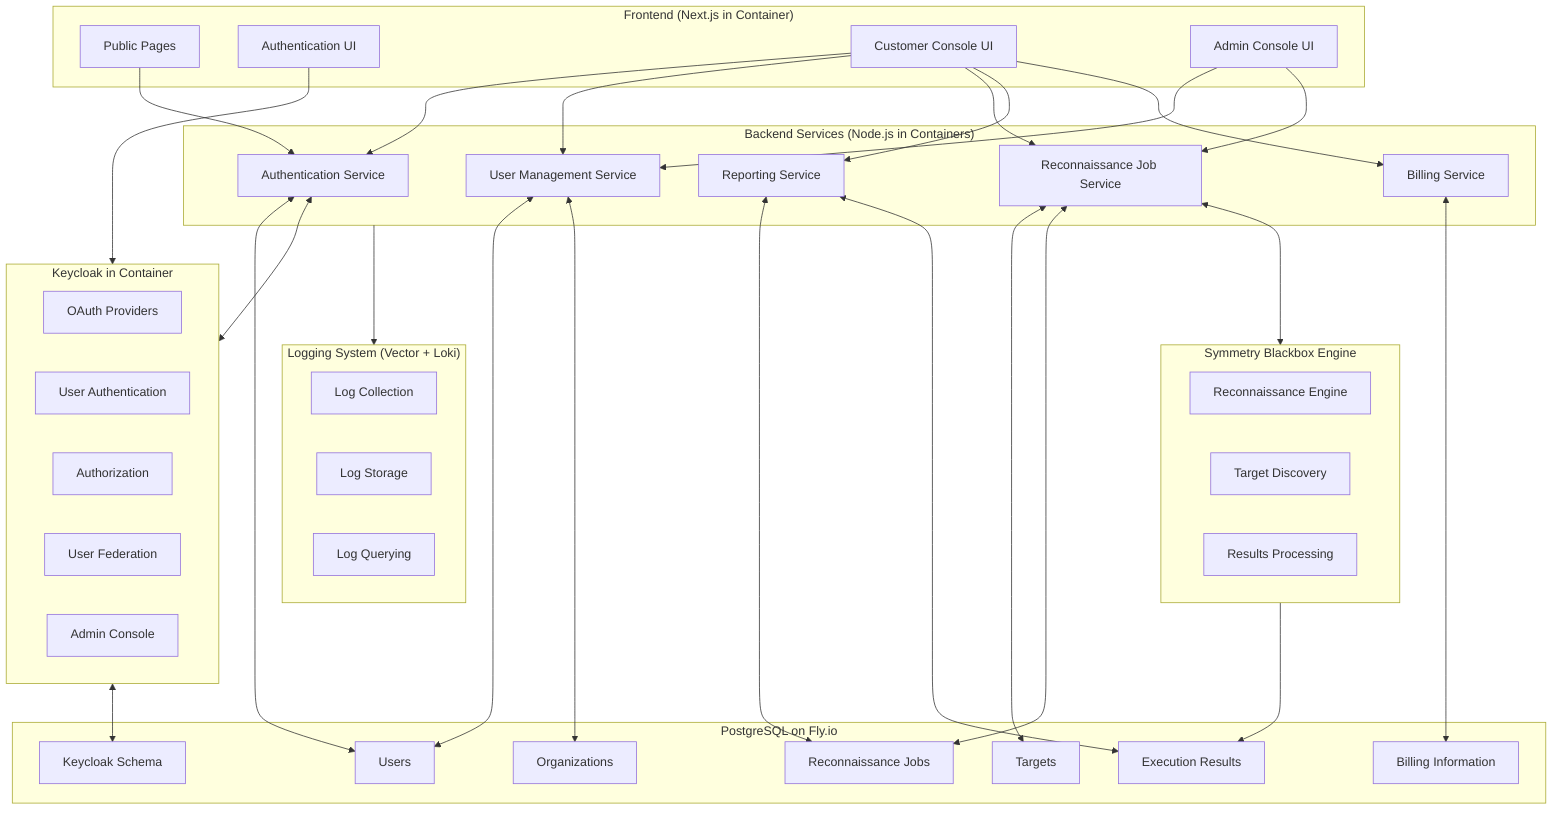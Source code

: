 graph TD
    %% Frontend Components
    subgraph Frontend["Frontend (Next.js in Container)"]
        F1[Public Pages]
        F2[Authentication UI]
        F3[Customer Console UI]
        F4[Admin Console UI]
    end
    
    %% Backend Services
    subgraph Backend["Backend Services (Node.js in Containers)"]
        B1[Authentication Service]
        B2[User Management Service]
        B3[Reconnaissance Job Service]
        B4[Reporting Service]
        B5[Billing Service]
    end
    
    %% Data Storage
    subgraph Database["PostgreSQL on Fly.io"]
        D1[Users]
        D2[Organizations]
        D3[Targets]
        D4[Reconnaissance Jobs]
        D5[Execution Results]
        D6[Billing Information]
        D7[Keycloak Schema]
    end
    
    %% Keycloak Identity Provider
    subgraph Keycloak["Keycloak in Container"]
        K1[OAuth Providers]
        K2[User Authentication]
        K3[Authorization]
        K4[User Federation]
        K5[Admin Console]
    end
    
    %% Logging System
    subgraph Logging["Logging System (Vector + Loki)"]
        L1[Log Collection]
        L2[Log Storage]
        L3[Log Querying]
    end
    
    %% Connections between components
    F1 --> B1
    F2 --> Keycloak
    F3 --> B1
    F3 --> B2
    F3 --> B3
    F3 --> B4
    F3 --> B5
    F4 --> B2
    F4 --> B3
    
    B1 <--> Keycloak
    Keycloak <--> D7
    B1 <--> D1
    B2 <--> D1
    B2 <--> D2
    B3 <--> D3
    B3 <--> D4
    B4 <--> D4
    B4 <--> D5
    B5 <--> D6
    
    Backend --> Logging
    
    %% External System
    subgraph ReconSystem["Symmetry Blackbox Engine"]
        R1[Reconnaissance Engine]
        R2[Target Discovery]
        R3[Results Processing]
    end
    
    B3 <--> ReconSystem
    ReconSystem --> D5